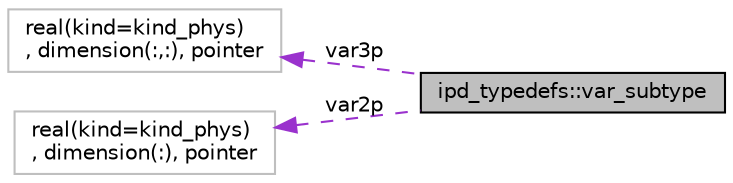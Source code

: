 digraph "ipd_typedefs::var_subtype"
{
  edge [fontname="Helvetica",fontsize="10",labelfontname="Helvetica",labelfontsize="10"];
  node [fontname="Helvetica",fontsize="10",shape=record];
  rankdir="LR";
  Node1 [label="ipd_typedefs::var_subtype",height=0.2,width=0.4,color="black", fillcolor="grey75", style="filled", fontcolor="black"];
  Node2 -> Node1 [dir="back",color="darkorchid3",fontsize="10",style="dashed",label=" var3p" ];
  Node2 [label="real(kind=kind_phys)\l, dimension(:,:), pointer",height=0.2,width=0.4,color="grey75", fillcolor="white", style="filled"];
  Node3 -> Node1 [dir="back",color="darkorchid3",fontsize="10",style="dashed",label=" var2p" ];
  Node3 [label="real(kind=kind_phys)\l, dimension(:), pointer",height=0.2,width=0.4,color="grey75", fillcolor="white", style="filled"];
}
